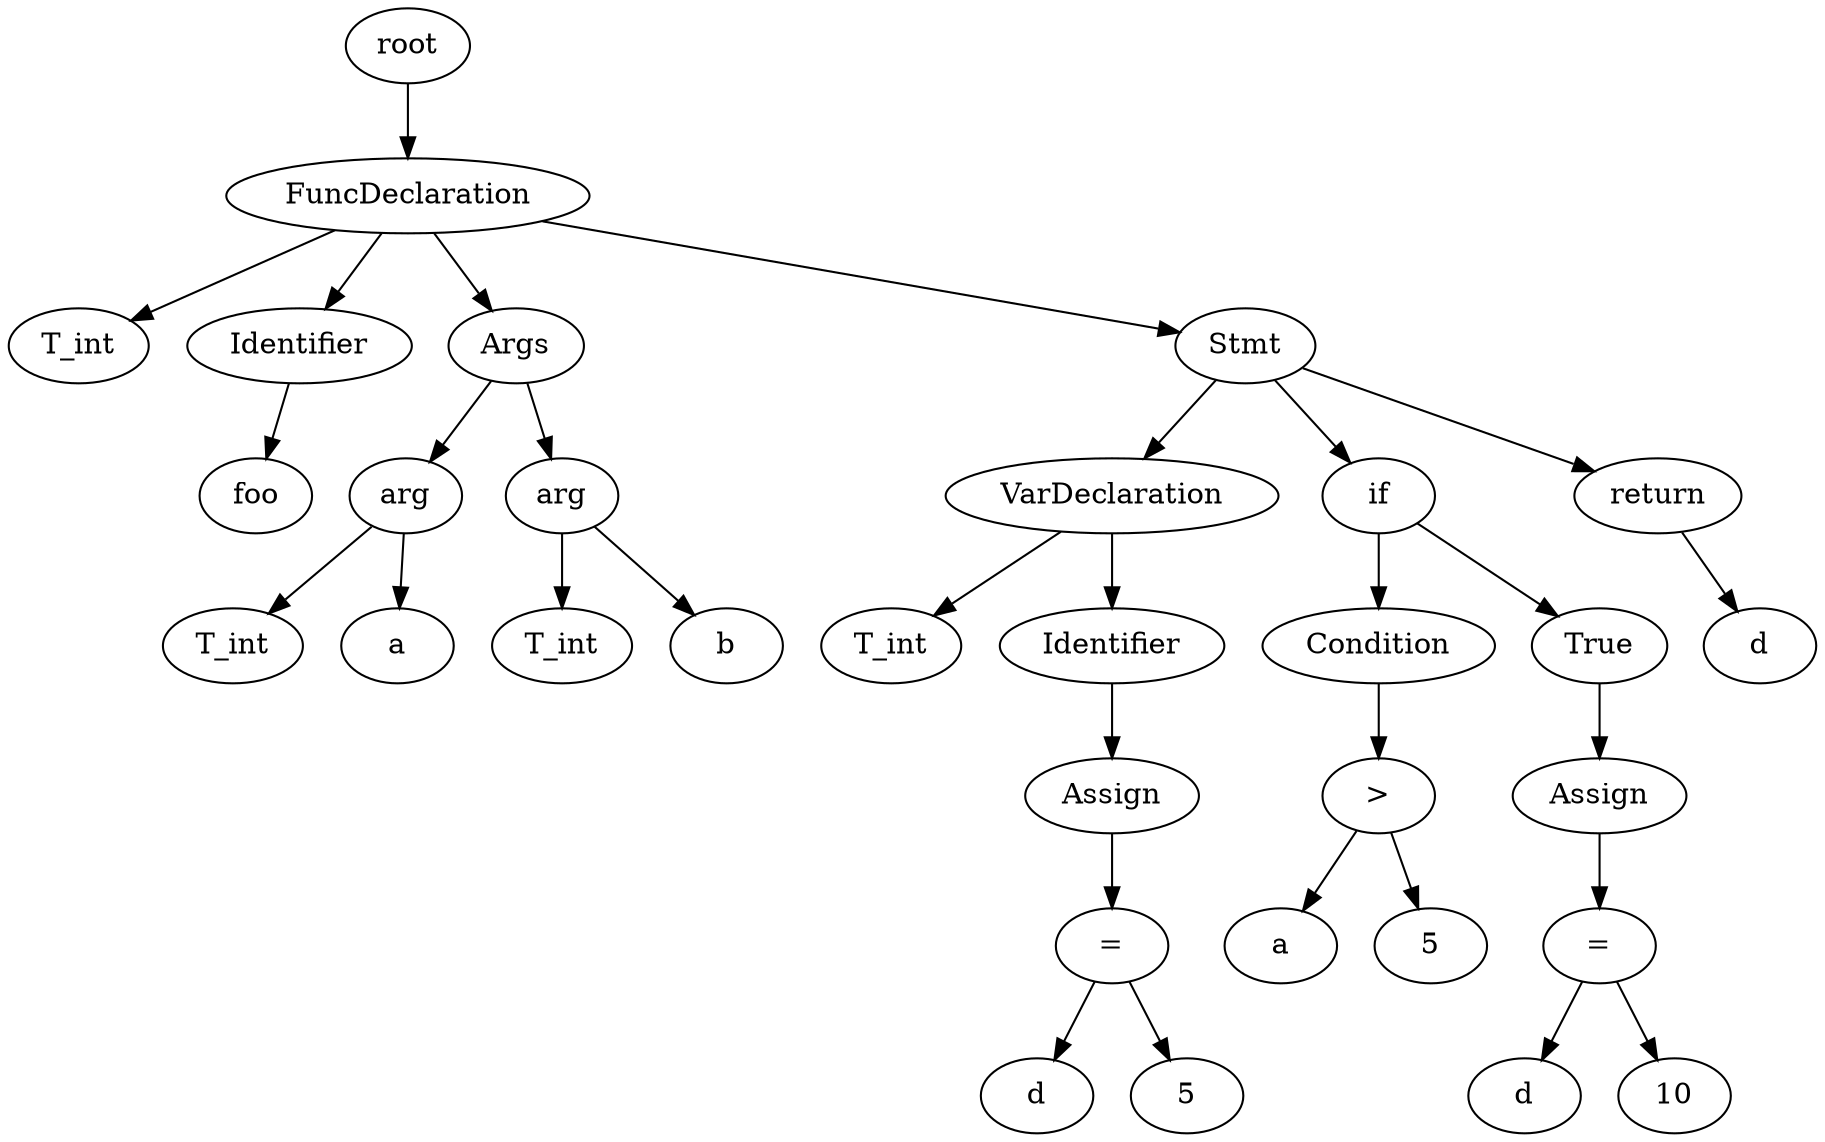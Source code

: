// root
digraph {
	None [label=root]
	0 [label=FuncDeclaration]
	None -> 0
	1 [label=T_int]
	0 -> 1
	2 [label=Identifier]
	0 -> 2
	3 [label=foo]
	2 -> 3
	4 [label=Args]
	0 -> 4
	5 [label=arg]
	4 -> 5
	6 [label=T_int]
	5 -> 6
	7 [label=a]
	5 -> 7
	8 [label=arg]
	4 -> 8
	9 [label=T_int]
	8 -> 9
	10 [label=b]
	8 -> 10
	11 [label=Stmt]
	0 -> 11
	12 [label=VarDeclaration]
	11 -> 12
	13 [label=T_int]
	12 -> 13
	14 [label=Identifier]
	12 -> 14
	15 [label=Assign]
	14 -> 15
	17 [label="="]
	15 -> 17
	16 [label=d]
	17 -> 16
	18 [label=5]
	17 -> 18
	19 [label=if]
	11 -> 19
	20 [label=Condition]
	19 -> 20
	22 [label=">"]
	20 -> 22
	21 [label=a]
	22 -> 21
	23 [label=5]
	22 -> 23
	24 [label=True]
	19 -> 24
	25 [label=Assign]
	24 -> 25
	27 [label="="]
	25 -> 27
	26 [label=d]
	27 -> 26
	28 [label=10]
	27 -> 28
	29 [label=return]
	11 -> 29
	30 [label=d]
	29 -> 30
}
